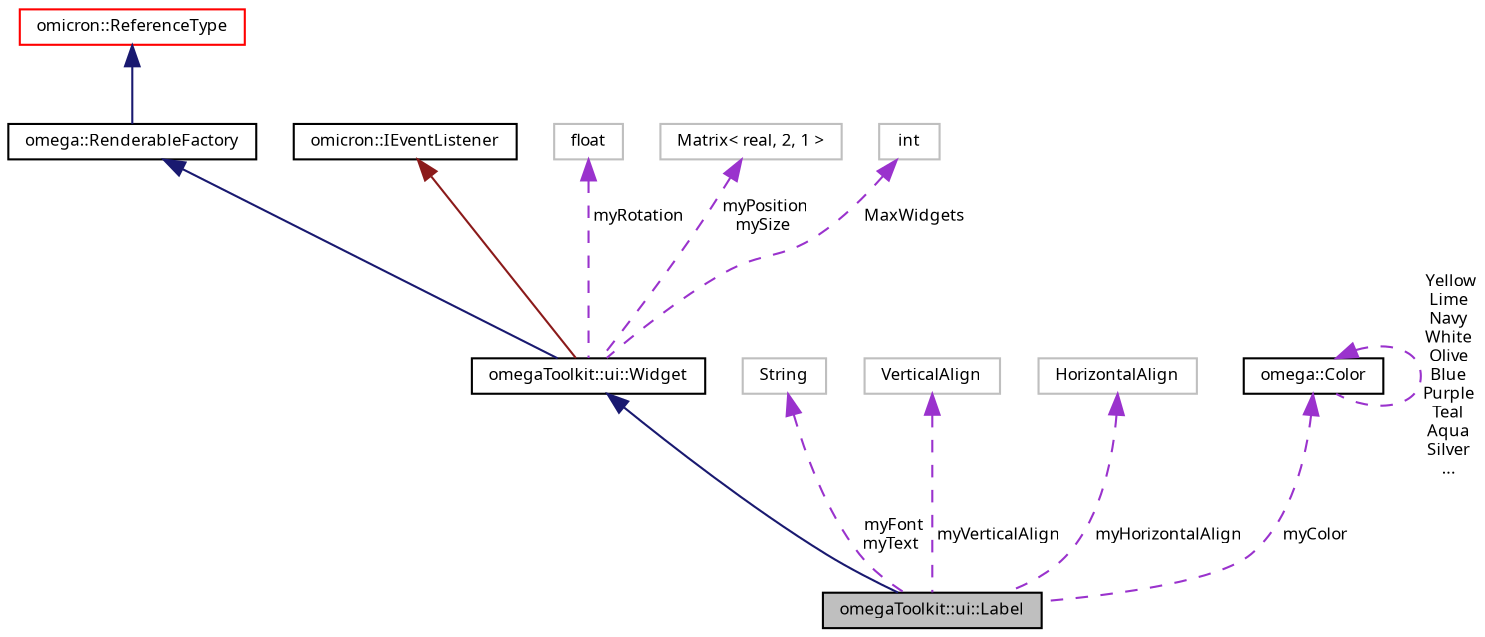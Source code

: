 digraph "omegaToolkit::ui::Label"
{
  bgcolor="transparent";
  edge [fontname="FreeSans.ttf",fontsize="8",labelfontname="FreeSans.ttf",labelfontsize="8"];
  node [fontname="FreeSans.ttf",fontsize="8",shape=record];
  Node1 [label="omegaToolkit::ui::Label",height=0.2,width=0.4,color="black", fillcolor="grey75", style="filled" fontcolor="black"];
  Node2 -> Node1 [dir="back",color="midnightblue",fontsize="8",style="solid",fontname="FreeSans.ttf"];
  Node2 [label="omegaToolkit::ui::Widget",height=0.2,width=0.4,color="black",URL="$classomega_toolkit_1_1ui_1_1_widget.html"];
  Node3 -> Node2 [dir="back",color="midnightblue",fontsize="8",style="solid",fontname="FreeSans.ttf"];
  Node3 [label="omega::RenderableFactory",height=0.2,width=0.4,color="black",URL="$classomega_1_1_renderable_factory.html",tooltip="Base class for objects that can create renderables. "];
  Node4 -> Node3 [dir="back",color="midnightblue",fontsize="8",style="solid",fontname="FreeSans.ttf"];
  Node4 [label="omicron::ReferenceType",height=0.2,width=0.4,color="red",URL="$classomicron_1_1_reference_type.html",tooltip="Implements a base class for reference-counted types. "];
  Node5 -> Node2 [dir="back",color="firebrick4",fontsize="8",style="solid",fontname="FreeSans.ttf"];
  Node5 [label="omicron::IEventListener",height=0.2,width=0.4,color="black",URL="$classomicron_1_1_i_event_listener.html",tooltip="The IEventListener interface is implemented by objects that can receive and process events..."];
  Node6 -> Node2 [dir="back",color="darkorchid3",fontsize="8",style="dashed",label=" myRotation" ,fontname="FreeSans.ttf"];
  Node6 [label="float",height=0.2,width=0.4,color="grey75"];
  Node7 -> Node2 [dir="back",color="darkorchid3",fontsize="8",style="dashed",label=" myPosition\nmySize" ,fontname="FreeSans.ttf"];
  Node7 [label="Matrix\< real, 2, 1 \>",height=0.2,width=0.4,color="grey75"];
  Node8 -> Node2 [dir="back",color="darkorchid3",fontsize="8",style="dashed",label=" MaxWidgets" ,fontname="FreeSans.ttf"];
  Node8 [label="int",height=0.2,width=0.4,color="grey75"];
  Node9 -> Node1 [dir="back",color="darkorchid3",fontsize="8",style="dashed",label=" myFont\nmyText" ,fontname="FreeSans.ttf"];
  Node9 [label="String",height=0.2,width=0.4,color="grey75"];
  Node10 -> Node1 [dir="back",color="darkorchid3",fontsize="8",style="dashed",label=" myVerticalAlign" ,fontname="FreeSans.ttf"];
  Node10 [label="VerticalAlign",height=0.2,width=0.4,color="grey75"];
  Node11 -> Node1 [dir="back",color="darkorchid3",fontsize="8",style="dashed",label=" myHorizontalAlign" ,fontname="FreeSans.ttf"];
  Node11 [label="HorizontalAlign",height=0.2,width=0.4,color="grey75"];
  Node12 -> Node1 [dir="back",color="darkorchid3",fontsize="8",style="dashed",label=" myColor" ,fontname="FreeSans.ttf"];
  Node12 [label="omega::Color",height=0.2,width=0.4,color="black",URL="$classomega_1_1_color.html"];
  Node12 -> Node12 [dir="back",color="darkorchid3",fontsize="8",style="dashed",label=" Yellow\nLime\nNavy\nWhite\nOlive\nBlue\nPurple\nTeal\nAqua\nSilver\n..." ,fontname="FreeSans.ttf"];
}
